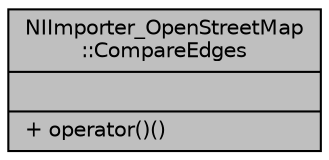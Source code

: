digraph "NIImporter_OpenStreetMap::CompareEdges"
{
  edge [fontname="Helvetica",fontsize="10",labelfontname="Helvetica",labelfontsize="10"];
  node [fontname="Helvetica",fontsize="10",shape=record];
  Node1 [label="{NIImporter_OpenStreetMap\l::CompareEdges\n||+ operator()()\l}",height=0.2,width=0.4,color="black", fillcolor="grey75", style="filled", fontcolor="black"];
}
